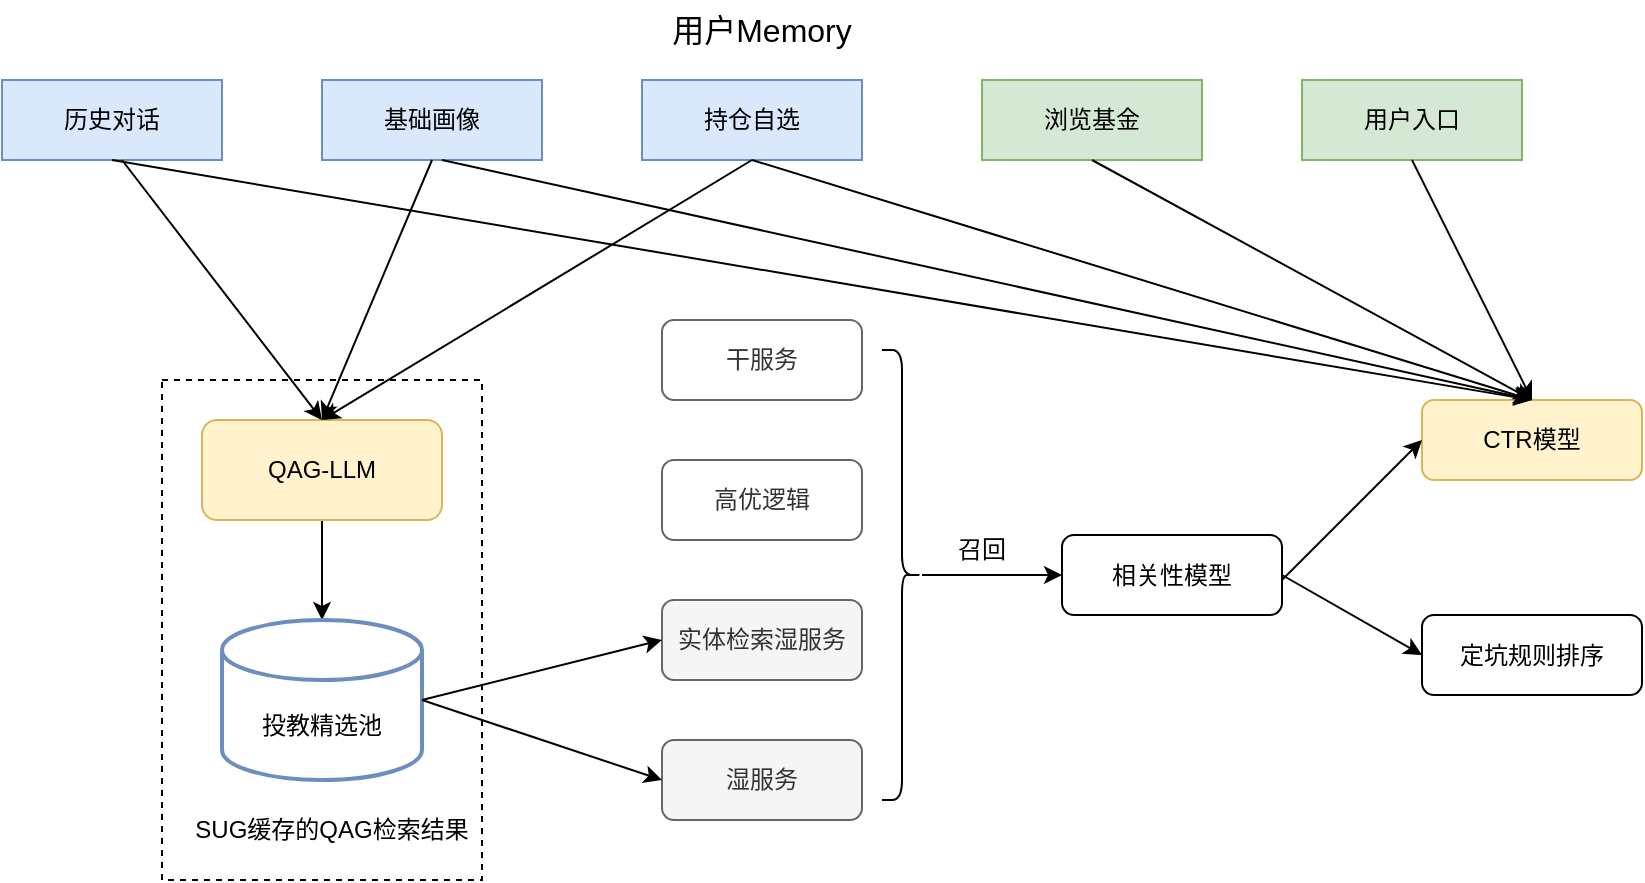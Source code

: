<mxfile version="22.1.18" type="github">
  <diagram name="第 1 页" id="H1VFqY1DNV3ipqRKz4SX">
    <mxGraphModel dx="2074" dy="1180" grid="1" gridSize="10" guides="1" tooltips="1" connect="1" arrows="1" fold="1" page="1" pageScale="1" pageWidth="1200" pageHeight="500" math="0" shadow="0">
      <root>
        <mxCell id="0" />
        <mxCell id="1" parent="0" />
        <mxCell id="j9oZwhHx77YmGGIQyIxy-40" value="" style="rounded=0;whiteSpace=wrap;html=1;fillColor=none;dashed=1;" vertex="1" parent="1">
          <mxGeometry x="220" y="200" width="160" height="250" as="geometry" />
        </mxCell>
        <mxCell id="j9oZwhHx77YmGGIQyIxy-1" value="历史对话" style="rounded=0;whiteSpace=wrap;html=1;fillColor=#dae8fc;strokeColor=#6c8ebf;" vertex="1" parent="1">
          <mxGeometry x="140" y="50" width="110" height="40" as="geometry" />
        </mxCell>
        <mxCell id="j9oZwhHx77YmGGIQyIxy-2" value="持仓自选" style="rounded=0;whiteSpace=wrap;html=1;fillColor=#dae8fc;strokeColor=#6c8ebf;" vertex="1" parent="1">
          <mxGeometry x="460" y="50" width="110" height="40" as="geometry" />
        </mxCell>
        <mxCell id="j9oZwhHx77YmGGIQyIxy-3" value="基础画像" style="rounded=0;whiteSpace=wrap;html=1;fillColor=#dae8fc;strokeColor=#6c8ebf;" vertex="1" parent="1">
          <mxGeometry x="300" y="50" width="110" height="40" as="geometry" />
        </mxCell>
        <mxCell id="j9oZwhHx77YmGGIQyIxy-4" value="浏览基金" style="rounded=0;whiteSpace=wrap;html=1;fillColor=#d5e8d4;strokeColor=#82b366;" vertex="1" parent="1">
          <mxGeometry x="630" y="50" width="110" height="40" as="geometry" />
        </mxCell>
        <mxCell id="j9oZwhHx77YmGGIQyIxy-5" value="用户入口" style="rounded=0;whiteSpace=wrap;html=1;fillColor=#d5e8d4;strokeColor=#82b366;" vertex="1" parent="1">
          <mxGeometry x="790" y="50" width="110" height="40" as="geometry" />
        </mxCell>
        <mxCell id="j9oZwhHx77YmGGIQyIxy-16" value="" style="edgeStyle=orthogonalEdgeStyle;rounded=0;orthogonalLoop=1;jettySize=auto;html=1;" edge="1" parent="1" source="j9oZwhHx77YmGGIQyIxy-6" target="j9oZwhHx77YmGGIQyIxy-7">
          <mxGeometry relative="1" as="geometry" />
        </mxCell>
        <mxCell id="j9oZwhHx77YmGGIQyIxy-6" value="QAG-LLM" style="rounded=1;whiteSpace=wrap;html=1;fillColor=#fff2cc;strokeColor=#d6b656;" vertex="1" parent="1">
          <mxGeometry x="240" y="220" width="120" height="50" as="geometry" />
        </mxCell>
        <mxCell id="j9oZwhHx77YmGGIQyIxy-7" value="投教精选池" style="shape=cylinder3;whiteSpace=wrap;html=1;boundedLbl=1;backgroundOutline=1;size=15;fillColor=none;strokeColor=#6c8ebf;strokeWidth=2;" vertex="1" parent="1">
          <mxGeometry x="250" y="320" width="100" height="80" as="geometry" />
        </mxCell>
        <mxCell id="j9oZwhHx77YmGGIQyIxy-8" value="湿服务" style="rounded=1;whiteSpace=wrap;html=1;fillColor=#f5f5f5;fontColor=#333333;strokeColor=#666666;" vertex="1" parent="1">
          <mxGeometry x="470" y="380" width="100" height="40" as="geometry" />
        </mxCell>
        <mxCell id="j9oZwhHx77YmGGIQyIxy-9" value="实体检索湿服务" style="rounded=1;whiteSpace=wrap;html=1;fillColor=#f5f5f5;fontColor=#333333;strokeColor=#666666;" vertex="1" parent="1">
          <mxGeometry x="470" y="310" width="100" height="40" as="geometry" />
        </mxCell>
        <mxCell id="j9oZwhHx77YmGGIQyIxy-10" value="干服务" style="rounded=1;whiteSpace=wrap;html=1;fillColor=none;fontColor=#333333;strokeColor=#666666;" vertex="1" parent="1">
          <mxGeometry x="470" y="170" width="100" height="40" as="geometry" />
        </mxCell>
        <mxCell id="j9oZwhHx77YmGGIQyIxy-11" value="高优逻辑" style="rounded=1;whiteSpace=wrap;html=1;fillColor=none;fontColor=#333333;strokeColor=#666666;" vertex="1" parent="1">
          <mxGeometry x="470" y="240" width="100" height="40" as="geometry" />
        </mxCell>
        <mxCell id="j9oZwhHx77YmGGIQyIxy-13" value="" style="endArrow=classic;html=1;rounded=0;entryX=0.5;entryY=0;entryDx=0;entryDy=0;" edge="1" parent="1" target="j9oZwhHx77YmGGIQyIxy-6">
          <mxGeometry width="50" height="50" relative="1" as="geometry">
            <mxPoint x="200" y="90" as="sourcePoint" />
            <mxPoint x="250" y="40" as="targetPoint" />
          </mxGeometry>
        </mxCell>
        <mxCell id="j9oZwhHx77YmGGIQyIxy-14" value="" style="endArrow=classic;html=1;rounded=0;exitX=0.5;exitY=1;exitDx=0;exitDy=0;" edge="1" parent="1" source="j9oZwhHx77YmGGIQyIxy-3">
          <mxGeometry width="50" height="50" relative="1" as="geometry">
            <mxPoint x="350" y="90" as="sourcePoint" />
            <mxPoint x="300" y="220" as="targetPoint" />
          </mxGeometry>
        </mxCell>
        <mxCell id="j9oZwhHx77YmGGIQyIxy-15" value="" style="endArrow=classic;html=1;rounded=0;exitX=0.5;exitY=1;exitDx=0;exitDy=0;entryX=0.5;entryY=0;entryDx=0;entryDy=0;" edge="1" parent="1" source="j9oZwhHx77YmGGIQyIxy-2" target="j9oZwhHx77YmGGIQyIxy-6">
          <mxGeometry width="50" height="50" relative="1" as="geometry">
            <mxPoint x="365" y="100" as="sourcePoint" />
            <mxPoint x="300" y="210" as="targetPoint" />
          </mxGeometry>
        </mxCell>
        <mxCell id="j9oZwhHx77YmGGIQyIxy-17" value="" style="endArrow=classic;html=1;rounded=0;entryX=0;entryY=0.5;entryDx=0;entryDy=0;" edge="1" parent="1" target="j9oZwhHx77YmGGIQyIxy-9">
          <mxGeometry width="50" height="50" relative="1" as="geometry">
            <mxPoint x="350" y="360" as="sourcePoint" />
            <mxPoint x="400" y="310" as="targetPoint" />
          </mxGeometry>
        </mxCell>
        <mxCell id="j9oZwhHx77YmGGIQyIxy-18" value="" style="endArrow=classic;html=1;rounded=0;entryX=0;entryY=0.5;entryDx=0;entryDy=0;" edge="1" parent="1" target="j9oZwhHx77YmGGIQyIxy-8">
          <mxGeometry width="50" height="50" relative="1" as="geometry">
            <mxPoint x="350" y="360" as="sourcePoint" />
            <mxPoint x="400" y="310" as="targetPoint" />
          </mxGeometry>
        </mxCell>
        <mxCell id="j9oZwhHx77YmGGIQyIxy-19" value="相关性模型" style="rounded=1;whiteSpace=wrap;html=1;" vertex="1" parent="1">
          <mxGeometry x="670" y="277.5" width="110" height="40" as="geometry" />
        </mxCell>
        <mxCell id="j9oZwhHx77YmGGIQyIxy-20" value="CTR模型" style="rounded=1;whiteSpace=wrap;html=1;fillColor=#fff2cc;strokeColor=#d6b656;" vertex="1" parent="1">
          <mxGeometry x="850" y="210" width="110" height="40" as="geometry" />
        </mxCell>
        <mxCell id="j9oZwhHx77YmGGIQyIxy-24" value="定坑规则排序" style="rounded=1;whiteSpace=wrap;html=1;" vertex="1" parent="1">
          <mxGeometry x="850" y="317.5" width="110" height="40" as="geometry" />
        </mxCell>
        <mxCell id="j9oZwhHx77YmGGIQyIxy-26" value="" style="endArrow=classic;html=1;rounded=0;entryX=0.5;entryY=0;entryDx=0;entryDy=0;" edge="1" parent="1" target="j9oZwhHx77YmGGIQyIxy-20">
          <mxGeometry width="50" height="50" relative="1" as="geometry">
            <mxPoint x="360" y="90" as="sourcePoint" />
            <mxPoint x="410" y="40" as="targetPoint" />
          </mxGeometry>
        </mxCell>
        <mxCell id="j9oZwhHx77YmGGIQyIxy-27" value="" style="endArrow=classic;html=1;rounded=0;exitX=0.5;exitY=1;exitDx=0;exitDy=0;entryX=0.5;entryY=0;entryDx=0;entryDy=0;" edge="1" parent="1" source="j9oZwhHx77YmGGIQyIxy-2" target="j9oZwhHx77YmGGIQyIxy-20">
          <mxGeometry width="50" height="50" relative="1" as="geometry">
            <mxPoint x="370" y="100" as="sourcePoint" />
            <mxPoint x="840" y="200" as="targetPoint" />
          </mxGeometry>
        </mxCell>
        <mxCell id="j9oZwhHx77YmGGIQyIxy-28" value="" style="endArrow=classic;html=1;rounded=0;exitX=0.5;exitY=1;exitDx=0;exitDy=0;entryX=0.5;entryY=0;entryDx=0;entryDy=0;" edge="1" parent="1" source="j9oZwhHx77YmGGIQyIxy-4" target="j9oZwhHx77YmGGIQyIxy-20">
          <mxGeometry width="50" height="50" relative="1" as="geometry">
            <mxPoint x="525" y="100" as="sourcePoint" />
            <mxPoint x="850" y="210" as="targetPoint" />
          </mxGeometry>
        </mxCell>
        <mxCell id="j9oZwhHx77YmGGIQyIxy-29" value="" style="endArrow=classic;html=1;rounded=0;exitX=0.5;exitY=1;exitDx=0;exitDy=0;entryX=0.5;entryY=0;entryDx=0;entryDy=0;" edge="1" parent="1" source="j9oZwhHx77YmGGIQyIxy-5" target="j9oZwhHx77YmGGIQyIxy-20">
          <mxGeometry width="50" height="50" relative="1" as="geometry">
            <mxPoint x="695" y="100" as="sourcePoint" />
            <mxPoint x="845" y="200" as="targetPoint" />
          </mxGeometry>
        </mxCell>
        <mxCell id="j9oZwhHx77YmGGIQyIxy-32" value="" style="edgeStyle=orthogonalEdgeStyle;rounded=0;orthogonalLoop=1;jettySize=auto;html=1;" edge="1" parent="1" source="j9oZwhHx77YmGGIQyIxy-31" target="j9oZwhHx77YmGGIQyIxy-19">
          <mxGeometry relative="1" as="geometry" />
        </mxCell>
        <mxCell id="j9oZwhHx77YmGGIQyIxy-31" value="" style="shape=curlyBracket;whiteSpace=wrap;html=1;rounded=1;flipH=1;labelPosition=right;verticalLabelPosition=middle;align=left;verticalAlign=middle;" vertex="1" parent="1">
          <mxGeometry x="580" y="185" width="20" height="225" as="geometry" />
        </mxCell>
        <mxCell id="j9oZwhHx77YmGGIQyIxy-33" value="召回" style="text;html=1;strokeColor=none;fillColor=none;align=center;verticalAlign=middle;whiteSpace=wrap;rounded=0;" vertex="1" parent="1">
          <mxGeometry x="600" y="270" width="60" height="30" as="geometry" />
        </mxCell>
        <mxCell id="j9oZwhHx77YmGGIQyIxy-34" value="" style="endArrow=classic;html=1;rounded=0;entryX=0;entryY=0.5;entryDx=0;entryDy=0;" edge="1" parent="1" target="j9oZwhHx77YmGGIQyIxy-20">
          <mxGeometry width="50" height="50" relative="1" as="geometry">
            <mxPoint x="780" y="300" as="sourcePoint" />
            <mxPoint x="830" y="250" as="targetPoint" />
          </mxGeometry>
        </mxCell>
        <mxCell id="j9oZwhHx77YmGGIQyIxy-35" value="" style="endArrow=classic;html=1;rounded=0;entryX=0;entryY=0.5;entryDx=0;entryDy=0;exitX=1;exitY=0.5;exitDx=0;exitDy=0;" edge="1" parent="1" source="j9oZwhHx77YmGGIQyIxy-19" target="j9oZwhHx77YmGGIQyIxy-24">
          <mxGeometry width="50" height="50" relative="1" as="geometry">
            <mxPoint x="790" y="310" as="sourcePoint" />
            <mxPoint x="860" y="240" as="targetPoint" />
          </mxGeometry>
        </mxCell>
        <mxCell id="j9oZwhHx77YmGGIQyIxy-38" value="&lt;font style=&quot;font-size: 16px;&quot;&gt;用户Memory&lt;/font&gt;" style="text;html=1;strokeColor=none;fillColor=none;align=center;verticalAlign=middle;whiteSpace=wrap;rounded=0;" vertex="1" parent="1">
          <mxGeometry x="390" y="10" width="260" height="30" as="geometry" />
        </mxCell>
        <mxCell id="j9oZwhHx77YmGGIQyIxy-41" value="SUG缓存的QAG检索结果" style="text;html=1;strokeColor=none;fillColor=none;align=center;verticalAlign=middle;whiteSpace=wrap;rounded=0;" vertex="1" parent="1">
          <mxGeometry x="230" y="410" width="150" height="30" as="geometry" />
        </mxCell>
        <mxCell id="j9oZwhHx77YmGGIQyIxy-42" value="" style="endArrow=classic;html=1;rounded=0;entryX=0.5;entryY=0;entryDx=0;entryDy=0;exitX=0.5;exitY=1;exitDx=0;exitDy=0;" edge="1" parent="1" source="j9oZwhHx77YmGGIQyIxy-1" target="j9oZwhHx77YmGGIQyIxy-20">
          <mxGeometry width="50" height="50" relative="1" as="geometry">
            <mxPoint x="370" y="100" as="sourcePoint" />
            <mxPoint x="915" y="220" as="targetPoint" />
          </mxGeometry>
        </mxCell>
      </root>
    </mxGraphModel>
  </diagram>
</mxfile>
